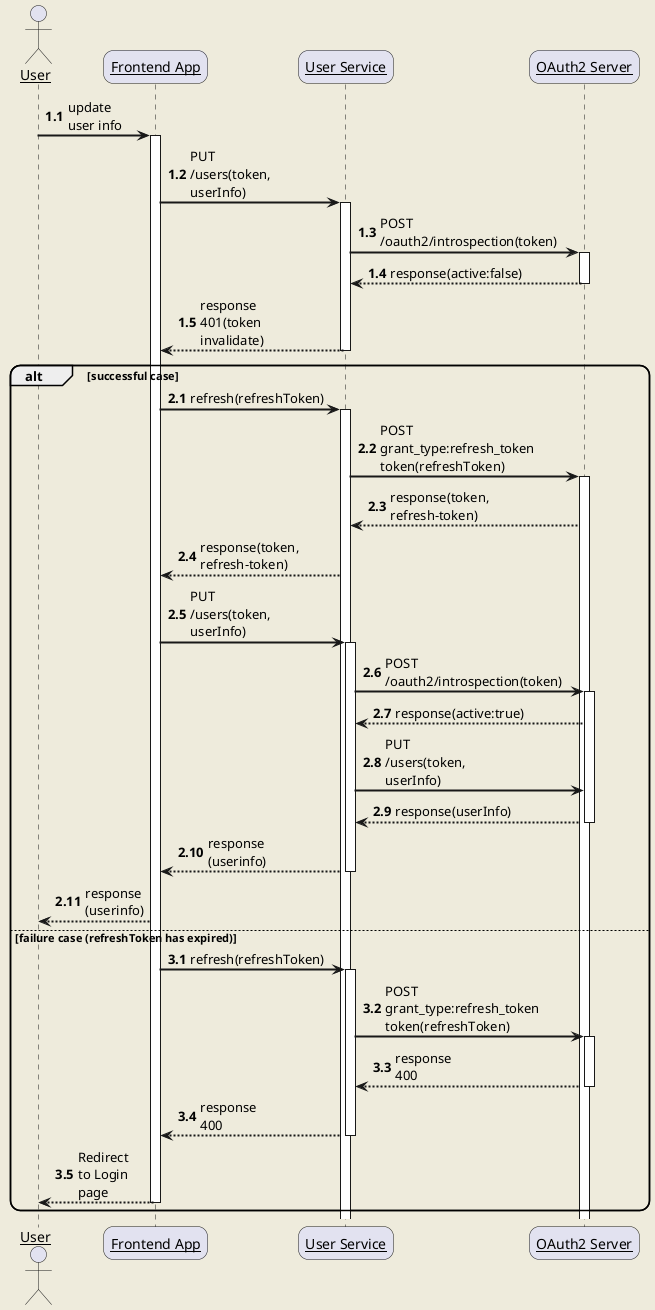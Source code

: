 @startuml
skinparam backgroundColor #EEEBDC
skinparam handwritten false
skinparam sequenceArrowThickness 2
skinparam roundcorner 20
skinparam maxmessagesize 60
skinparam sequenceParticipant underline

actor User
participant "Frontend App" as Frontend
participant "User Service" as UserService
participant "OAuth2 Server" as OAuth

autonumber 1.1
User -> Frontend: update user info
activate Frontend

Frontend -> UserService: PUT /users(token, userInfo)
activate UserService

UserService -> OAuth: POST /oauth2/introspection(token)
activate OAuth
OAuth --> UserService: response(active:false)
deactivate OAuth

UserService --> Frontend: response 401(token invalidate)
deactivate UserService
alt successful case
  autonumber inc A
  Frontend -> UserService: refresh(refreshToken)
  activate UserService

  UserService -> OAuth: POST grant_type:refresh_token token(refreshToken)
  activate OAuth


  OAuth --> UserService: response(token, refresh-token)

  UserService --> Frontend: response(token, refresh-token)

  Frontend -> UserService: PUT /users(token, userInfo)
  activate UserService
  UserService -> OAuth: POST /oauth2/introspection(token)
  activate OAuth
  OAuth --> UserService: response(active:true)

  UserService -> OAuth: PUT /users(token, userInfo)

  OAuth --> UserService: response(userInfo)
  deactivate OAuth
  UserService --> Frontend: response (userinfo)
  deactivate UserService
  Frontend --> User: response (userinfo)

else failure case (refreshToken has expired)
  autonumber inc A
  Frontend -> UserService: refresh(refreshToken)
  activate UserService

  UserService -> OAuth: POST grant_type:refresh_token token(refreshToken)
  activate OAuth
  OAuth --> UserService: response 400
  deactivate OAuth

  UserService --> Frontend: response 400
  deactivate UserService

  Frontend --> User: Redirect to Login page
  deactivate Frontend
end
@enduml